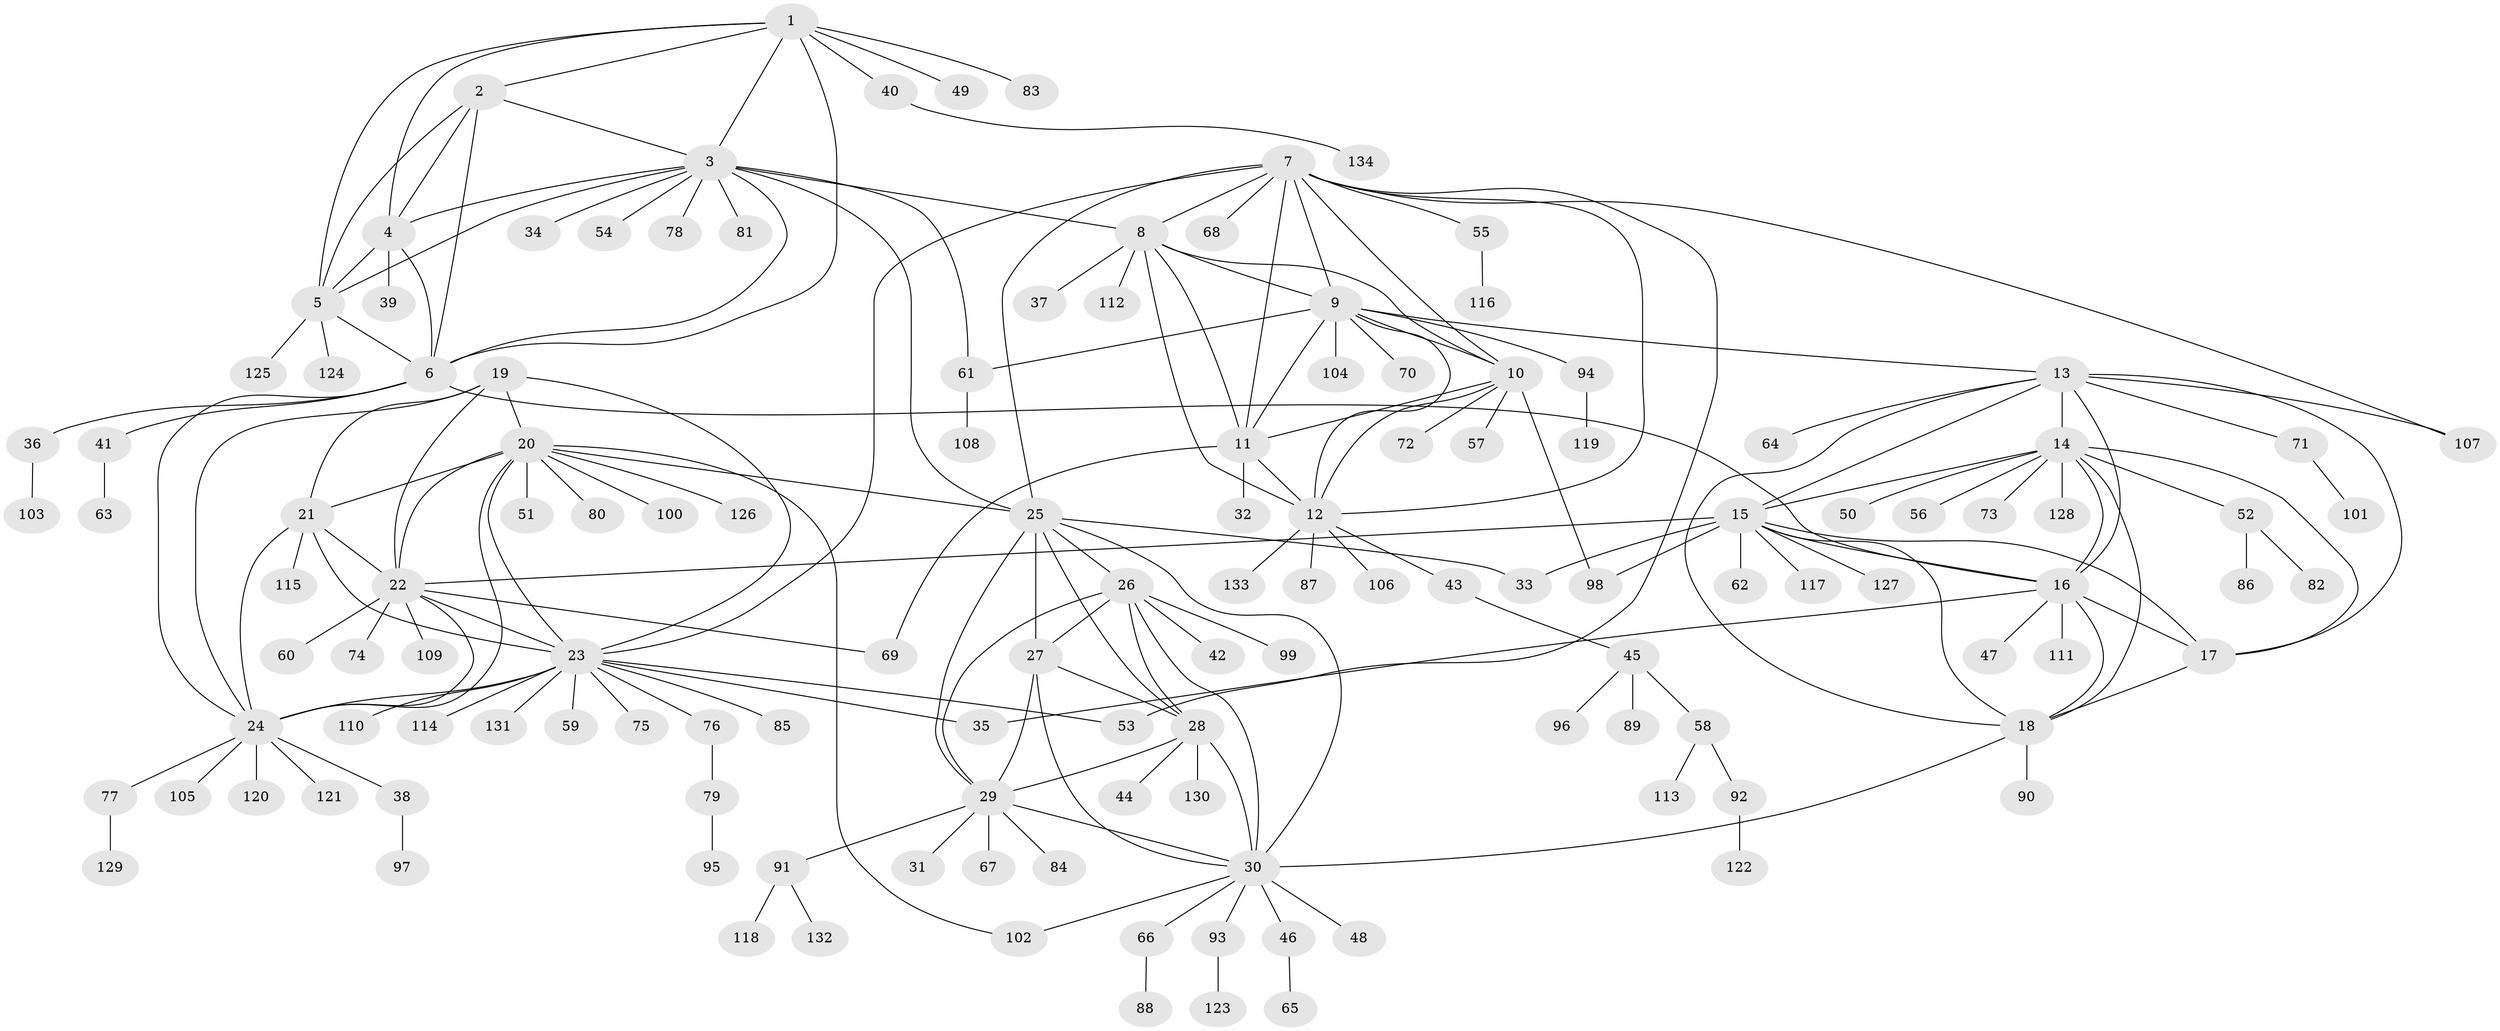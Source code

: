 // Generated by graph-tools (version 1.1) at 2025/50/03/09/25 03:50:31]
// undirected, 134 vertices, 197 edges
graph export_dot {
graph [start="1"]
  node [color=gray90,style=filled];
  1;
  2;
  3;
  4;
  5;
  6;
  7;
  8;
  9;
  10;
  11;
  12;
  13;
  14;
  15;
  16;
  17;
  18;
  19;
  20;
  21;
  22;
  23;
  24;
  25;
  26;
  27;
  28;
  29;
  30;
  31;
  32;
  33;
  34;
  35;
  36;
  37;
  38;
  39;
  40;
  41;
  42;
  43;
  44;
  45;
  46;
  47;
  48;
  49;
  50;
  51;
  52;
  53;
  54;
  55;
  56;
  57;
  58;
  59;
  60;
  61;
  62;
  63;
  64;
  65;
  66;
  67;
  68;
  69;
  70;
  71;
  72;
  73;
  74;
  75;
  76;
  77;
  78;
  79;
  80;
  81;
  82;
  83;
  84;
  85;
  86;
  87;
  88;
  89;
  90;
  91;
  92;
  93;
  94;
  95;
  96;
  97;
  98;
  99;
  100;
  101;
  102;
  103;
  104;
  105;
  106;
  107;
  108;
  109;
  110;
  111;
  112;
  113;
  114;
  115;
  116;
  117;
  118;
  119;
  120;
  121;
  122;
  123;
  124;
  125;
  126;
  127;
  128;
  129;
  130;
  131;
  132;
  133;
  134;
  1 -- 2;
  1 -- 3;
  1 -- 4;
  1 -- 5;
  1 -- 6;
  1 -- 40;
  1 -- 49;
  1 -- 83;
  2 -- 3;
  2 -- 4;
  2 -- 5;
  2 -- 6;
  3 -- 4;
  3 -- 5;
  3 -- 6;
  3 -- 8;
  3 -- 25;
  3 -- 34;
  3 -- 54;
  3 -- 61;
  3 -- 78;
  3 -- 81;
  4 -- 5;
  4 -- 6;
  4 -- 39;
  5 -- 6;
  5 -- 124;
  5 -- 125;
  6 -- 16;
  6 -- 24;
  6 -- 36;
  6 -- 41;
  7 -- 8;
  7 -- 9;
  7 -- 10;
  7 -- 11;
  7 -- 12;
  7 -- 23;
  7 -- 25;
  7 -- 53;
  7 -- 55;
  7 -- 68;
  7 -- 107;
  8 -- 9;
  8 -- 10;
  8 -- 11;
  8 -- 12;
  8 -- 37;
  8 -- 112;
  9 -- 10;
  9 -- 11;
  9 -- 12;
  9 -- 13;
  9 -- 61;
  9 -- 70;
  9 -- 94;
  9 -- 104;
  10 -- 11;
  10 -- 12;
  10 -- 57;
  10 -- 72;
  10 -- 98;
  11 -- 12;
  11 -- 32;
  11 -- 69;
  12 -- 43;
  12 -- 87;
  12 -- 106;
  12 -- 133;
  13 -- 14;
  13 -- 15;
  13 -- 16;
  13 -- 17;
  13 -- 18;
  13 -- 64;
  13 -- 71;
  13 -- 107;
  14 -- 15;
  14 -- 16;
  14 -- 17;
  14 -- 18;
  14 -- 50;
  14 -- 52;
  14 -- 56;
  14 -- 73;
  14 -- 128;
  15 -- 16;
  15 -- 17;
  15 -- 18;
  15 -- 22;
  15 -- 33;
  15 -- 62;
  15 -- 98;
  15 -- 117;
  15 -- 127;
  16 -- 17;
  16 -- 18;
  16 -- 35;
  16 -- 47;
  16 -- 111;
  17 -- 18;
  18 -- 30;
  18 -- 90;
  19 -- 20;
  19 -- 21;
  19 -- 22;
  19 -- 23;
  19 -- 24;
  20 -- 21;
  20 -- 22;
  20 -- 23;
  20 -- 24;
  20 -- 25;
  20 -- 51;
  20 -- 80;
  20 -- 100;
  20 -- 102;
  20 -- 126;
  21 -- 22;
  21 -- 23;
  21 -- 24;
  21 -- 115;
  22 -- 23;
  22 -- 24;
  22 -- 60;
  22 -- 69;
  22 -- 74;
  22 -- 109;
  23 -- 24;
  23 -- 35;
  23 -- 53;
  23 -- 59;
  23 -- 75;
  23 -- 76;
  23 -- 85;
  23 -- 110;
  23 -- 114;
  23 -- 131;
  24 -- 38;
  24 -- 77;
  24 -- 105;
  24 -- 120;
  24 -- 121;
  25 -- 26;
  25 -- 27;
  25 -- 28;
  25 -- 29;
  25 -- 30;
  25 -- 33;
  26 -- 27;
  26 -- 28;
  26 -- 29;
  26 -- 30;
  26 -- 42;
  26 -- 99;
  27 -- 28;
  27 -- 29;
  27 -- 30;
  28 -- 29;
  28 -- 30;
  28 -- 44;
  28 -- 130;
  29 -- 30;
  29 -- 31;
  29 -- 67;
  29 -- 84;
  29 -- 91;
  30 -- 46;
  30 -- 48;
  30 -- 66;
  30 -- 93;
  30 -- 102;
  36 -- 103;
  38 -- 97;
  40 -- 134;
  41 -- 63;
  43 -- 45;
  45 -- 58;
  45 -- 89;
  45 -- 96;
  46 -- 65;
  52 -- 82;
  52 -- 86;
  55 -- 116;
  58 -- 92;
  58 -- 113;
  61 -- 108;
  66 -- 88;
  71 -- 101;
  76 -- 79;
  77 -- 129;
  79 -- 95;
  91 -- 118;
  91 -- 132;
  92 -- 122;
  93 -- 123;
  94 -- 119;
}
